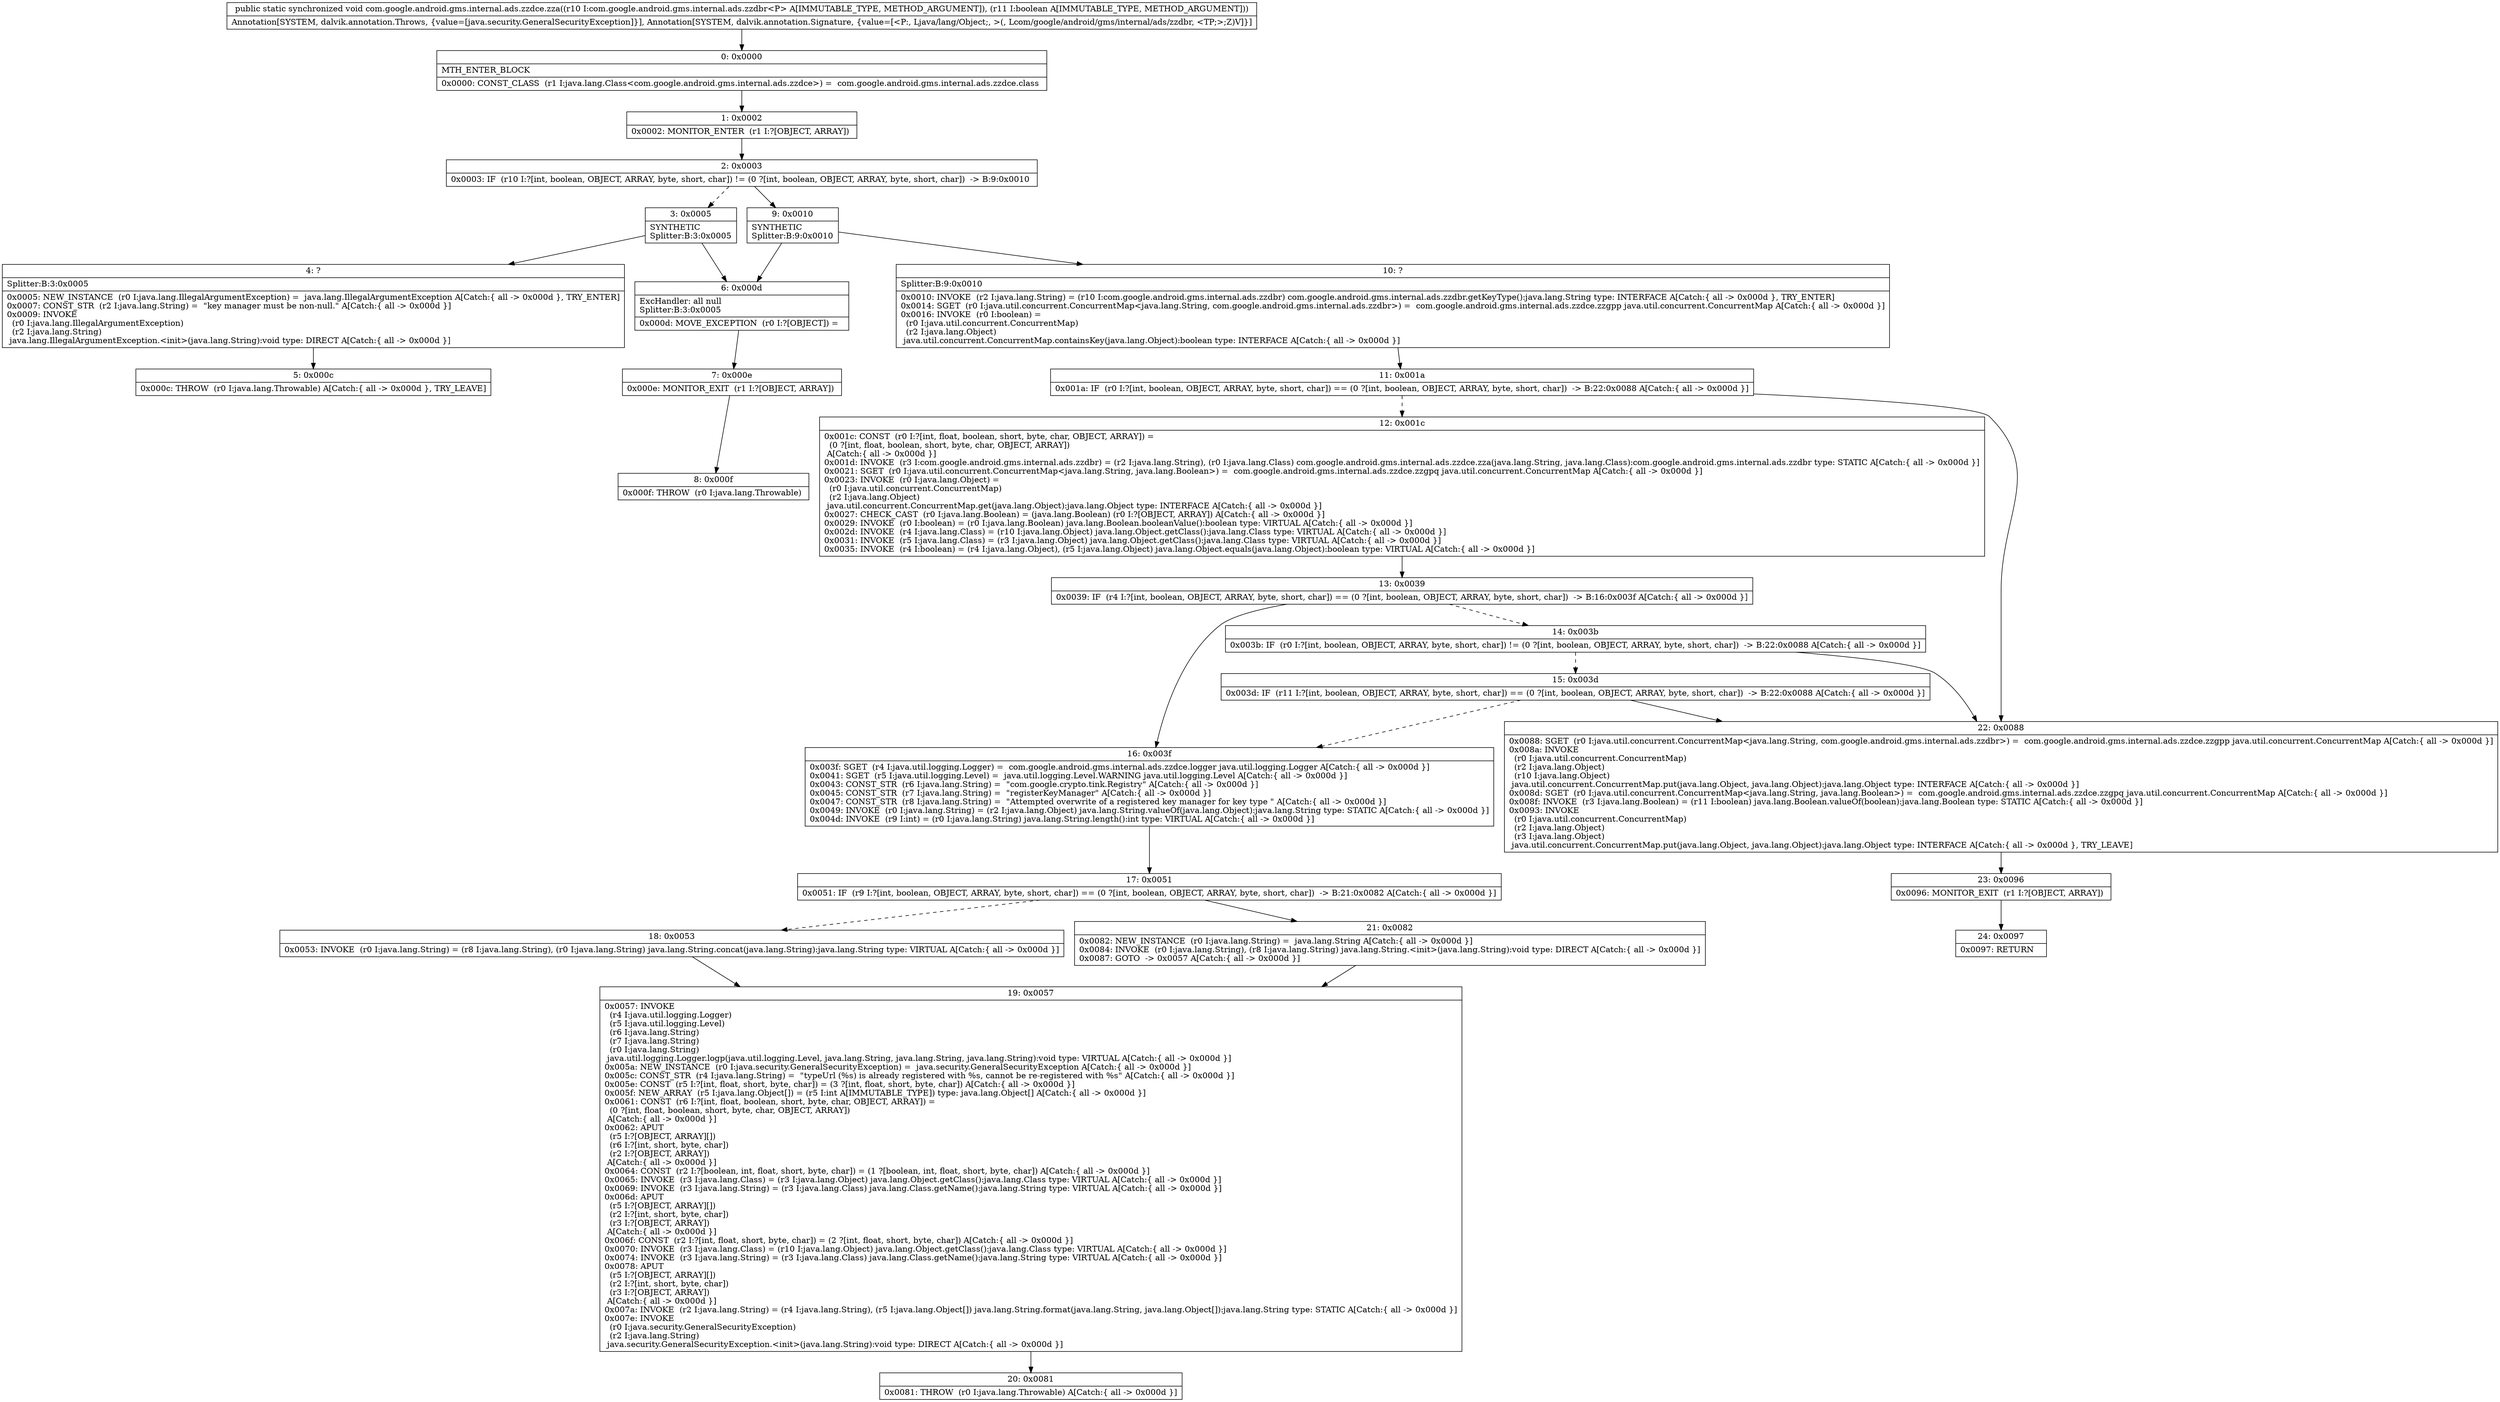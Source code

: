 digraph "CFG forcom.google.android.gms.internal.ads.zzdce.zza(Lcom\/google\/android\/gms\/internal\/ads\/zzdbr;Z)V" {
Node_0 [shape=record,label="{0\:\ 0x0000|MTH_ENTER_BLOCK\l|0x0000: CONST_CLASS  (r1 I:java.lang.Class\<com.google.android.gms.internal.ads.zzdce\>) =  com.google.android.gms.internal.ads.zzdce.class \l}"];
Node_1 [shape=record,label="{1\:\ 0x0002|0x0002: MONITOR_ENTER  (r1 I:?[OBJECT, ARRAY]) \l}"];
Node_2 [shape=record,label="{2\:\ 0x0003|0x0003: IF  (r10 I:?[int, boolean, OBJECT, ARRAY, byte, short, char]) != (0 ?[int, boolean, OBJECT, ARRAY, byte, short, char])  \-\> B:9:0x0010 \l}"];
Node_3 [shape=record,label="{3\:\ 0x0005|SYNTHETIC\lSplitter:B:3:0x0005\l}"];
Node_4 [shape=record,label="{4\:\ ?|Splitter:B:3:0x0005\l|0x0005: NEW_INSTANCE  (r0 I:java.lang.IllegalArgumentException) =  java.lang.IllegalArgumentException A[Catch:\{ all \-\> 0x000d \}, TRY_ENTER]\l0x0007: CONST_STR  (r2 I:java.lang.String) =  \"key manager must be non\-null.\" A[Catch:\{ all \-\> 0x000d \}]\l0x0009: INVOKE  \l  (r0 I:java.lang.IllegalArgumentException)\l  (r2 I:java.lang.String)\l java.lang.IllegalArgumentException.\<init\>(java.lang.String):void type: DIRECT A[Catch:\{ all \-\> 0x000d \}]\l}"];
Node_5 [shape=record,label="{5\:\ 0x000c|0x000c: THROW  (r0 I:java.lang.Throwable) A[Catch:\{ all \-\> 0x000d \}, TRY_LEAVE]\l}"];
Node_6 [shape=record,label="{6\:\ 0x000d|ExcHandler: all null\lSplitter:B:3:0x0005\l|0x000d: MOVE_EXCEPTION  (r0 I:?[OBJECT]) =  \l}"];
Node_7 [shape=record,label="{7\:\ 0x000e|0x000e: MONITOR_EXIT  (r1 I:?[OBJECT, ARRAY]) \l}"];
Node_8 [shape=record,label="{8\:\ 0x000f|0x000f: THROW  (r0 I:java.lang.Throwable) \l}"];
Node_9 [shape=record,label="{9\:\ 0x0010|SYNTHETIC\lSplitter:B:9:0x0010\l}"];
Node_10 [shape=record,label="{10\:\ ?|Splitter:B:9:0x0010\l|0x0010: INVOKE  (r2 I:java.lang.String) = (r10 I:com.google.android.gms.internal.ads.zzdbr) com.google.android.gms.internal.ads.zzdbr.getKeyType():java.lang.String type: INTERFACE A[Catch:\{ all \-\> 0x000d \}, TRY_ENTER]\l0x0014: SGET  (r0 I:java.util.concurrent.ConcurrentMap\<java.lang.String, com.google.android.gms.internal.ads.zzdbr\>) =  com.google.android.gms.internal.ads.zzdce.zzgpp java.util.concurrent.ConcurrentMap A[Catch:\{ all \-\> 0x000d \}]\l0x0016: INVOKE  (r0 I:boolean) = \l  (r0 I:java.util.concurrent.ConcurrentMap)\l  (r2 I:java.lang.Object)\l java.util.concurrent.ConcurrentMap.containsKey(java.lang.Object):boolean type: INTERFACE A[Catch:\{ all \-\> 0x000d \}]\l}"];
Node_11 [shape=record,label="{11\:\ 0x001a|0x001a: IF  (r0 I:?[int, boolean, OBJECT, ARRAY, byte, short, char]) == (0 ?[int, boolean, OBJECT, ARRAY, byte, short, char])  \-\> B:22:0x0088 A[Catch:\{ all \-\> 0x000d \}]\l}"];
Node_12 [shape=record,label="{12\:\ 0x001c|0x001c: CONST  (r0 I:?[int, float, boolean, short, byte, char, OBJECT, ARRAY]) = \l  (0 ?[int, float, boolean, short, byte, char, OBJECT, ARRAY])\l A[Catch:\{ all \-\> 0x000d \}]\l0x001d: INVOKE  (r3 I:com.google.android.gms.internal.ads.zzdbr) = (r2 I:java.lang.String), (r0 I:java.lang.Class) com.google.android.gms.internal.ads.zzdce.zza(java.lang.String, java.lang.Class):com.google.android.gms.internal.ads.zzdbr type: STATIC A[Catch:\{ all \-\> 0x000d \}]\l0x0021: SGET  (r0 I:java.util.concurrent.ConcurrentMap\<java.lang.String, java.lang.Boolean\>) =  com.google.android.gms.internal.ads.zzdce.zzgpq java.util.concurrent.ConcurrentMap A[Catch:\{ all \-\> 0x000d \}]\l0x0023: INVOKE  (r0 I:java.lang.Object) = \l  (r0 I:java.util.concurrent.ConcurrentMap)\l  (r2 I:java.lang.Object)\l java.util.concurrent.ConcurrentMap.get(java.lang.Object):java.lang.Object type: INTERFACE A[Catch:\{ all \-\> 0x000d \}]\l0x0027: CHECK_CAST  (r0 I:java.lang.Boolean) = (java.lang.Boolean) (r0 I:?[OBJECT, ARRAY]) A[Catch:\{ all \-\> 0x000d \}]\l0x0029: INVOKE  (r0 I:boolean) = (r0 I:java.lang.Boolean) java.lang.Boolean.booleanValue():boolean type: VIRTUAL A[Catch:\{ all \-\> 0x000d \}]\l0x002d: INVOKE  (r4 I:java.lang.Class) = (r10 I:java.lang.Object) java.lang.Object.getClass():java.lang.Class type: VIRTUAL A[Catch:\{ all \-\> 0x000d \}]\l0x0031: INVOKE  (r5 I:java.lang.Class) = (r3 I:java.lang.Object) java.lang.Object.getClass():java.lang.Class type: VIRTUAL A[Catch:\{ all \-\> 0x000d \}]\l0x0035: INVOKE  (r4 I:boolean) = (r4 I:java.lang.Object), (r5 I:java.lang.Object) java.lang.Object.equals(java.lang.Object):boolean type: VIRTUAL A[Catch:\{ all \-\> 0x000d \}]\l}"];
Node_13 [shape=record,label="{13\:\ 0x0039|0x0039: IF  (r4 I:?[int, boolean, OBJECT, ARRAY, byte, short, char]) == (0 ?[int, boolean, OBJECT, ARRAY, byte, short, char])  \-\> B:16:0x003f A[Catch:\{ all \-\> 0x000d \}]\l}"];
Node_14 [shape=record,label="{14\:\ 0x003b|0x003b: IF  (r0 I:?[int, boolean, OBJECT, ARRAY, byte, short, char]) != (0 ?[int, boolean, OBJECT, ARRAY, byte, short, char])  \-\> B:22:0x0088 A[Catch:\{ all \-\> 0x000d \}]\l}"];
Node_15 [shape=record,label="{15\:\ 0x003d|0x003d: IF  (r11 I:?[int, boolean, OBJECT, ARRAY, byte, short, char]) == (0 ?[int, boolean, OBJECT, ARRAY, byte, short, char])  \-\> B:22:0x0088 A[Catch:\{ all \-\> 0x000d \}]\l}"];
Node_16 [shape=record,label="{16\:\ 0x003f|0x003f: SGET  (r4 I:java.util.logging.Logger) =  com.google.android.gms.internal.ads.zzdce.logger java.util.logging.Logger A[Catch:\{ all \-\> 0x000d \}]\l0x0041: SGET  (r5 I:java.util.logging.Level) =  java.util.logging.Level.WARNING java.util.logging.Level A[Catch:\{ all \-\> 0x000d \}]\l0x0043: CONST_STR  (r6 I:java.lang.String) =  \"com.google.crypto.tink.Registry\" A[Catch:\{ all \-\> 0x000d \}]\l0x0045: CONST_STR  (r7 I:java.lang.String) =  \"registerKeyManager\" A[Catch:\{ all \-\> 0x000d \}]\l0x0047: CONST_STR  (r8 I:java.lang.String) =  \"Attempted overwrite of a registered key manager for key type \" A[Catch:\{ all \-\> 0x000d \}]\l0x0049: INVOKE  (r0 I:java.lang.String) = (r2 I:java.lang.Object) java.lang.String.valueOf(java.lang.Object):java.lang.String type: STATIC A[Catch:\{ all \-\> 0x000d \}]\l0x004d: INVOKE  (r9 I:int) = (r0 I:java.lang.String) java.lang.String.length():int type: VIRTUAL A[Catch:\{ all \-\> 0x000d \}]\l}"];
Node_17 [shape=record,label="{17\:\ 0x0051|0x0051: IF  (r9 I:?[int, boolean, OBJECT, ARRAY, byte, short, char]) == (0 ?[int, boolean, OBJECT, ARRAY, byte, short, char])  \-\> B:21:0x0082 A[Catch:\{ all \-\> 0x000d \}]\l}"];
Node_18 [shape=record,label="{18\:\ 0x0053|0x0053: INVOKE  (r0 I:java.lang.String) = (r8 I:java.lang.String), (r0 I:java.lang.String) java.lang.String.concat(java.lang.String):java.lang.String type: VIRTUAL A[Catch:\{ all \-\> 0x000d \}]\l}"];
Node_19 [shape=record,label="{19\:\ 0x0057|0x0057: INVOKE  \l  (r4 I:java.util.logging.Logger)\l  (r5 I:java.util.logging.Level)\l  (r6 I:java.lang.String)\l  (r7 I:java.lang.String)\l  (r0 I:java.lang.String)\l java.util.logging.Logger.logp(java.util.logging.Level, java.lang.String, java.lang.String, java.lang.String):void type: VIRTUAL A[Catch:\{ all \-\> 0x000d \}]\l0x005a: NEW_INSTANCE  (r0 I:java.security.GeneralSecurityException) =  java.security.GeneralSecurityException A[Catch:\{ all \-\> 0x000d \}]\l0x005c: CONST_STR  (r4 I:java.lang.String) =  \"typeUrl (%s) is already registered with %s, cannot be re\-registered with %s\" A[Catch:\{ all \-\> 0x000d \}]\l0x005e: CONST  (r5 I:?[int, float, short, byte, char]) = (3 ?[int, float, short, byte, char]) A[Catch:\{ all \-\> 0x000d \}]\l0x005f: NEW_ARRAY  (r5 I:java.lang.Object[]) = (r5 I:int A[IMMUTABLE_TYPE]) type: java.lang.Object[] A[Catch:\{ all \-\> 0x000d \}]\l0x0061: CONST  (r6 I:?[int, float, boolean, short, byte, char, OBJECT, ARRAY]) = \l  (0 ?[int, float, boolean, short, byte, char, OBJECT, ARRAY])\l A[Catch:\{ all \-\> 0x000d \}]\l0x0062: APUT  \l  (r5 I:?[OBJECT, ARRAY][])\l  (r6 I:?[int, short, byte, char])\l  (r2 I:?[OBJECT, ARRAY])\l A[Catch:\{ all \-\> 0x000d \}]\l0x0064: CONST  (r2 I:?[boolean, int, float, short, byte, char]) = (1 ?[boolean, int, float, short, byte, char]) A[Catch:\{ all \-\> 0x000d \}]\l0x0065: INVOKE  (r3 I:java.lang.Class) = (r3 I:java.lang.Object) java.lang.Object.getClass():java.lang.Class type: VIRTUAL A[Catch:\{ all \-\> 0x000d \}]\l0x0069: INVOKE  (r3 I:java.lang.String) = (r3 I:java.lang.Class) java.lang.Class.getName():java.lang.String type: VIRTUAL A[Catch:\{ all \-\> 0x000d \}]\l0x006d: APUT  \l  (r5 I:?[OBJECT, ARRAY][])\l  (r2 I:?[int, short, byte, char])\l  (r3 I:?[OBJECT, ARRAY])\l A[Catch:\{ all \-\> 0x000d \}]\l0x006f: CONST  (r2 I:?[int, float, short, byte, char]) = (2 ?[int, float, short, byte, char]) A[Catch:\{ all \-\> 0x000d \}]\l0x0070: INVOKE  (r3 I:java.lang.Class) = (r10 I:java.lang.Object) java.lang.Object.getClass():java.lang.Class type: VIRTUAL A[Catch:\{ all \-\> 0x000d \}]\l0x0074: INVOKE  (r3 I:java.lang.String) = (r3 I:java.lang.Class) java.lang.Class.getName():java.lang.String type: VIRTUAL A[Catch:\{ all \-\> 0x000d \}]\l0x0078: APUT  \l  (r5 I:?[OBJECT, ARRAY][])\l  (r2 I:?[int, short, byte, char])\l  (r3 I:?[OBJECT, ARRAY])\l A[Catch:\{ all \-\> 0x000d \}]\l0x007a: INVOKE  (r2 I:java.lang.String) = (r4 I:java.lang.String), (r5 I:java.lang.Object[]) java.lang.String.format(java.lang.String, java.lang.Object[]):java.lang.String type: STATIC A[Catch:\{ all \-\> 0x000d \}]\l0x007e: INVOKE  \l  (r0 I:java.security.GeneralSecurityException)\l  (r2 I:java.lang.String)\l java.security.GeneralSecurityException.\<init\>(java.lang.String):void type: DIRECT A[Catch:\{ all \-\> 0x000d \}]\l}"];
Node_20 [shape=record,label="{20\:\ 0x0081|0x0081: THROW  (r0 I:java.lang.Throwable) A[Catch:\{ all \-\> 0x000d \}]\l}"];
Node_21 [shape=record,label="{21\:\ 0x0082|0x0082: NEW_INSTANCE  (r0 I:java.lang.String) =  java.lang.String A[Catch:\{ all \-\> 0x000d \}]\l0x0084: INVOKE  (r0 I:java.lang.String), (r8 I:java.lang.String) java.lang.String.\<init\>(java.lang.String):void type: DIRECT A[Catch:\{ all \-\> 0x000d \}]\l0x0087: GOTO  \-\> 0x0057 A[Catch:\{ all \-\> 0x000d \}]\l}"];
Node_22 [shape=record,label="{22\:\ 0x0088|0x0088: SGET  (r0 I:java.util.concurrent.ConcurrentMap\<java.lang.String, com.google.android.gms.internal.ads.zzdbr\>) =  com.google.android.gms.internal.ads.zzdce.zzgpp java.util.concurrent.ConcurrentMap A[Catch:\{ all \-\> 0x000d \}]\l0x008a: INVOKE  \l  (r0 I:java.util.concurrent.ConcurrentMap)\l  (r2 I:java.lang.Object)\l  (r10 I:java.lang.Object)\l java.util.concurrent.ConcurrentMap.put(java.lang.Object, java.lang.Object):java.lang.Object type: INTERFACE A[Catch:\{ all \-\> 0x000d \}]\l0x008d: SGET  (r0 I:java.util.concurrent.ConcurrentMap\<java.lang.String, java.lang.Boolean\>) =  com.google.android.gms.internal.ads.zzdce.zzgpq java.util.concurrent.ConcurrentMap A[Catch:\{ all \-\> 0x000d \}]\l0x008f: INVOKE  (r3 I:java.lang.Boolean) = (r11 I:boolean) java.lang.Boolean.valueOf(boolean):java.lang.Boolean type: STATIC A[Catch:\{ all \-\> 0x000d \}]\l0x0093: INVOKE  \l  (r0 I:java.util.concurrent.ConcurrentMap)\l  (r2 I:java.lang.Object)\l  (r3 I:java.lang.Object)\l java.util.concurrent.ConcurrentMap.put(java.lang.Object, java.lang.Object):java.lang.Object type: INTERFACE A[Catch:\{ all \-\> 0x000d \}, TRY_LEAVE]\l}"];
Node_23 [shape=record,label="{23\:\ 0x0096|0x0096: MONITOR_EXIT  (r1 I:?[OBJECT, ARRAY]) \l}"];
Node_24 [shape=record,label="{24\:\ 0x0097|0x0097: RETURN   \l}"];
MethodNode[shape=record,label="{public static synchronized void com.google.android.gms.internal.ads.zzdce.zza((r10 I:com.google.android.gms.internal.ads.zzdbr\<P\> A[IMMUTABLE_TYPE, METHOD_ARGUMENT]), (r11 I:boolean A[IMMUTABLE_TYPE, METHOD_ARGUMENT]))  | Annotation[SYSTEM, dalvik.annotation.Throws, \{value=[java.security.GeneralSecurityException]\}], Annotation[SYSTEM, dalvik.annotation.Signature, \{value=[\<P:, Ljava\/lang\/Object;, \>(, Lcom\/google\/android\/gms\/internal\/ads\/zzdbr, \<TP;\>;Z)V]\}]\l}"];
MethodNode -> Node_0;
Node_0 -> Node_1;
Node_1 -> Node_2;
Node_2 -> Node_3[style=dashed];
Node_2 -> Node_9;
Node_3 -> Node_4;
Node_3 -> Node_6;
Node_4 -> Node_5;
Node_6 -> Node_7;
Node_7 -> Node_8;
Node_9 -> Node_10;
Node_9 -> Node_6;
Node_10 -> Node_11;
Node_11 -> Node_12[style=dashed];
Node_11 -> Node_22;
Node_12 -> Node_13;
Node_13 -> Node_14[style=dashed];
Node_13 -> Node_16;
Node_14 -> Node_15[style=dashed];
Node_14 -> Node_22;
Node_15 -> Node_16[style=dashed];
Node_15 -> Node_22;
Node_16 -> Node_17;
Node_17 -> Node_18[style=dashed];
Node_17 -> Node_21;
Node_18 -> Node_19;
Node_19 -> Node_20;
Node_21 -> Node_19;
Node_22 -> Node_23;
Node_23 -> Node_24;
}

